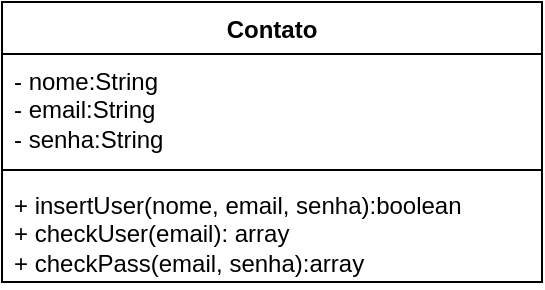 <mxfile version="24.7.6">
  <diagram name="Página-1" id="Q1TDD85tYkDHFiF6wVh8">
    <mxGraphModel dx="492" dy="219" grid="1" gridSize="10" guides="1" tooltips="1" connect="1" arrows="1" fold="1" page="1" pageScale="1" pageWidth="827" pageHeight="1169" math="0" shadow="0">
      <root>
        <mxCell id="0" />
        <mxCell id="1" parent="0" />
        <mxCell id="FdkDCBgHTXBWrQy2aqz3-1" value="Contato" style="swimlane;fontStyle=1;align=center;verticalAlign=top;childLayout=stackLayout;horizontal=1;startSize=26;horizontalStack=0;resizeParent=1;resizeParentMax=0;resizeLast=0;collapsible=1;marginBottom=0;whiteSpace=wrap;html=1;" vertex="1" parent="1">
          <mxGeometry x="170" y="130" width="270" height="140" as="geometry" />
        </mxCell>
        <mxCell id="FdkDCBgHTXBWrQy2aqz3-2" value="- nome:String&lt;div&gt;- email:String&lt;/div&gt;&lt;div&gt;- senha:String&lt;/div&gt;" style="text;strokeColor=none;fillColor=none;align=left;verticalAlign=top;spacingLeft=4;spacingRight=4;overflow=hidden;rotatable=0;points=[[0,0.5],[1,0.5]];portConstraint=eastwest;whiteSpace=wrap;html=1;" vertex="1" parent="FdkDCBgHTXBWrQy2aqz3-1">
          <mxGeometry y="26" width="270" height="54" as="geometry" />
        </mxCell>
        <mxCell id="FdkDCBgHTXBWrQy2aqz3-3" value="" style="line;strokeWidth=1;fillColor=none;align=left;verticalAlign=middle;spacingTop=-1;spacingLeft=3;spacingRight=3;rotatable=0;labelPosition=right;points=[];portConstraint=eastwest;strokeColor=inherit;" vertex="1" parent="FdkDCBgHTXBWrQy2aqz3-1">
          <mxGeometry y="80" width="270" height="8" as="geometry" />
        </mxCell>
        <mxCell id="FdkDCBgHTXBWrQy2aqz3-4" value="+ insertUser(nome, email, senha):boolean&lt;div&gt;+ checkUser(email): array&lt;/div&gt;&lt;div&gt;+ checkPass(email, senha):array&lt;/div&gt;&lt;div&gt;&lt;br&gt;&lt;/div&gt;" style="text;strokeColor=none;fillColor=none;align=left;verticalAlign=top;spacingLeft=4;spacingRight=4;overflow=hidden;rotatable=0;points=[[0,0.5],[1,0.5]];portConstraint=eastwest;whiteSpace=wrap;html=1;" vertex="1" parent="FdkDCBgHTXBWrQy2aqz3-1">
          <mxGeometry y="88" width="270" height="52" as="geometry" />
        </mxCell>
      </root>
    </mxGraphModel>
  </diagram>
</mxfile>
